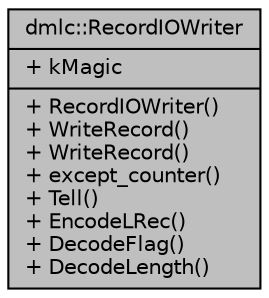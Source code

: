 digraph "dmlc::RecordIOWriter"
{
 // LATEX_PDF_SIZE
  edge [fontname="Helvetica",fontsize="10",labelfontname="Helvetica",labelfontsize="10"];
  node [fontname="Helvetica",fontsize="10",shape=record];
  Node1 [label="{dmlc::RecordIOWriter\n|+ kMagic\l|+ RecordIOWriter()\l+ WriteRecord()\l+ WriteRecord()\l+ except_counter()\l+ Tell()\l+ EncodeLRec()\l+ DecodeFlag()\l+ DecodeLength()\l}",height=0.2,width=0.4,color="black", fillcolor="grey75", style="filled", fontcolor="black",tooltip="writer of binary recordio binary format for recordio recordio format: magic lrecord data pad"];
}
